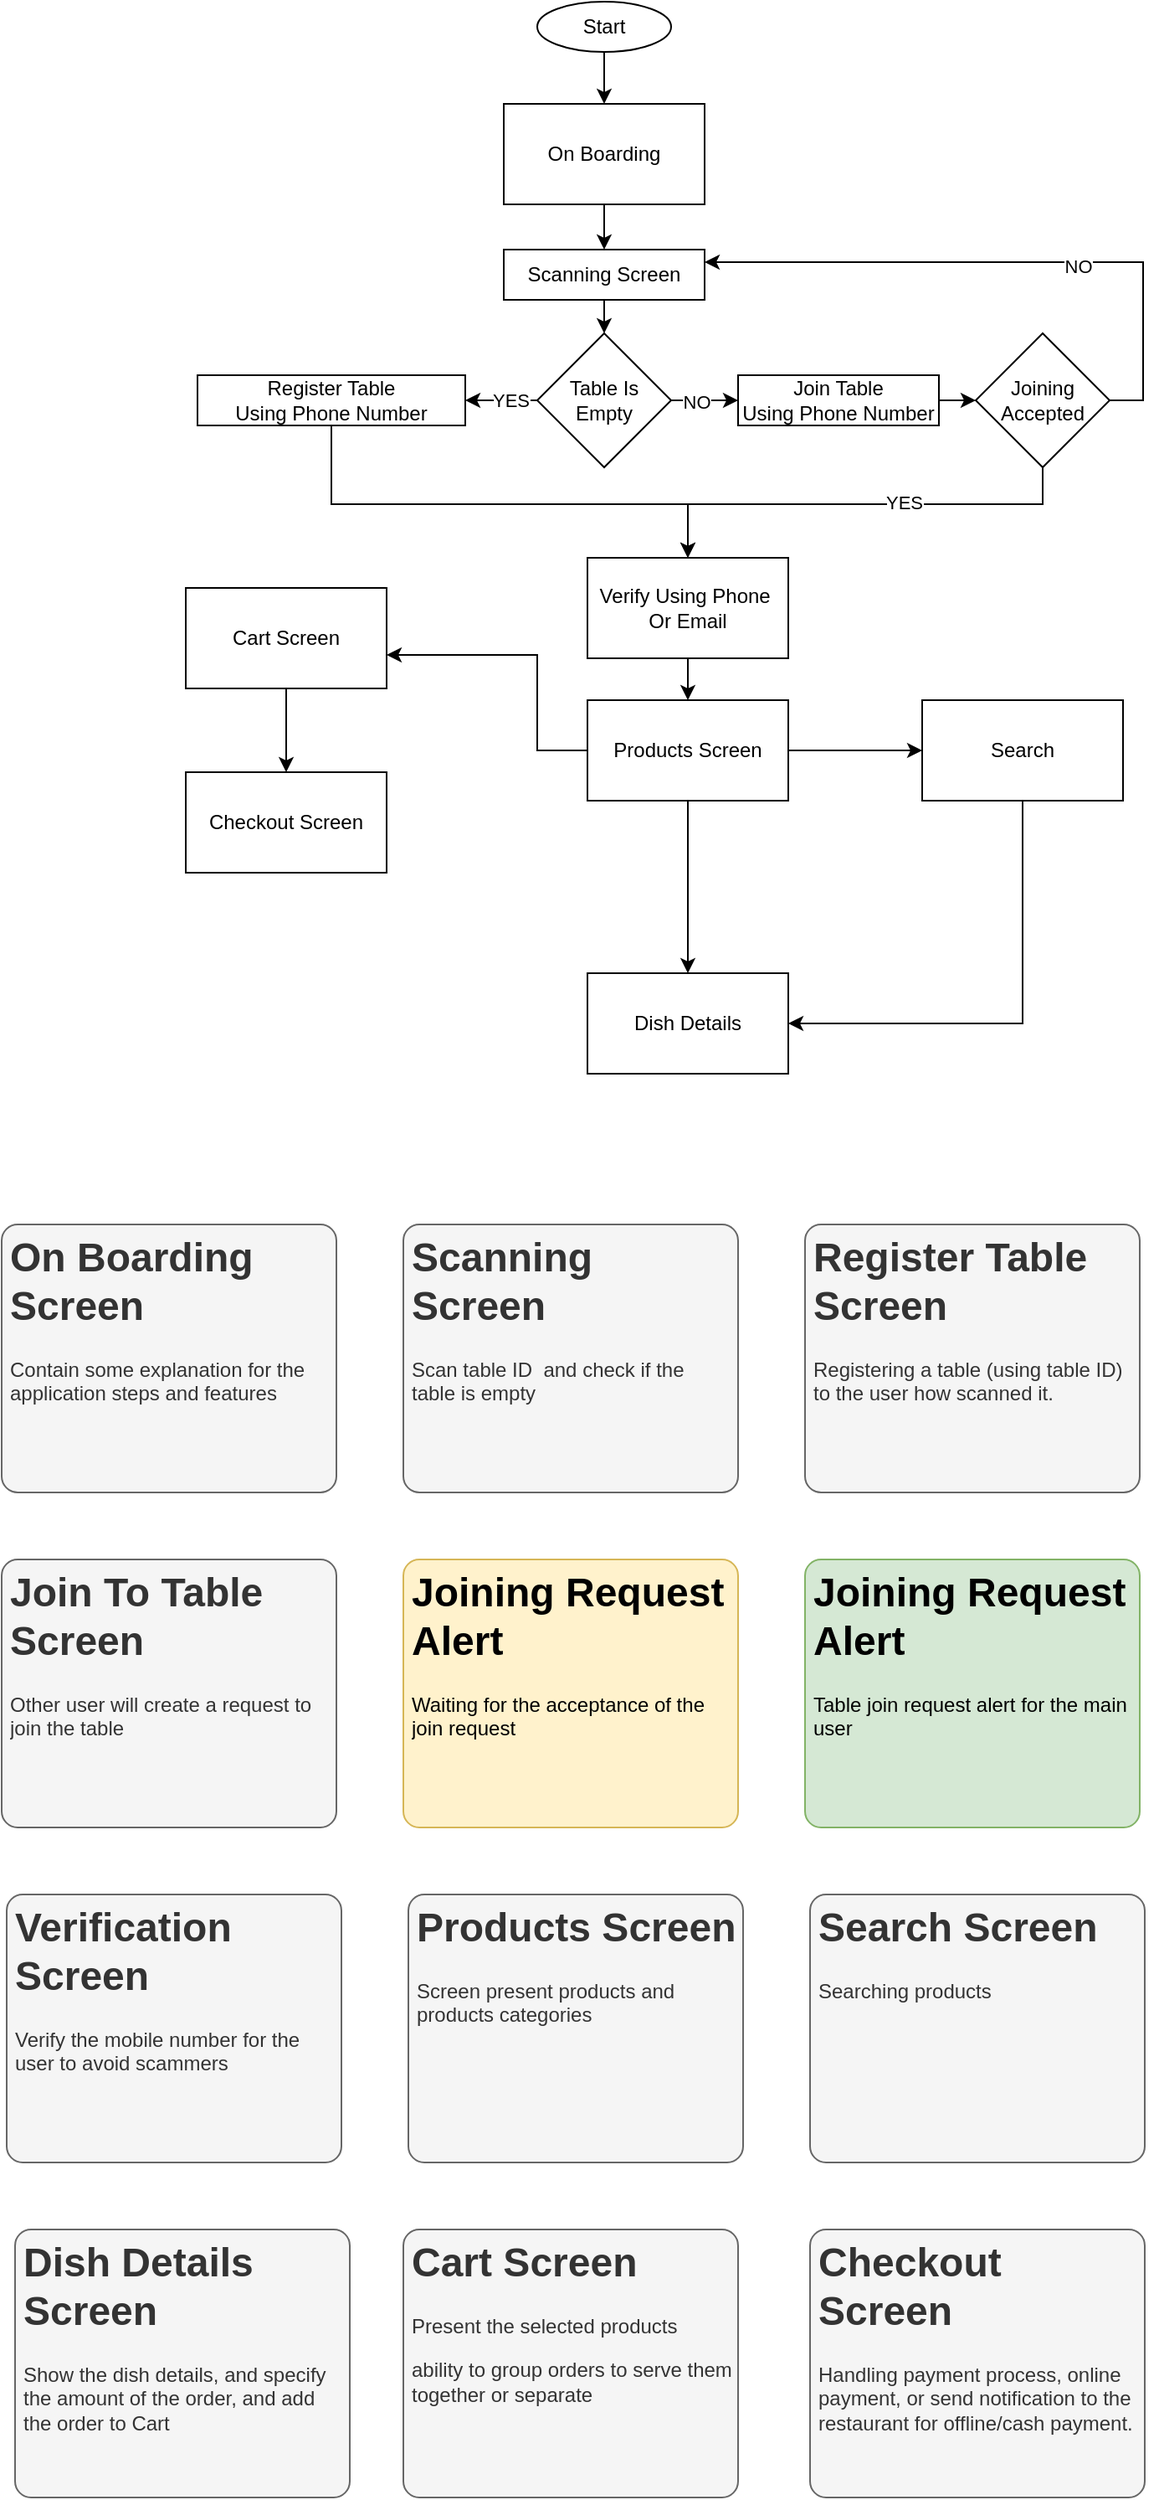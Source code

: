 <mxfile version="20.2.6" type="github">
  <diagram id="wLfZBKLF54eh9CaCKaNa" name="Page-1">
    <mxGraphModel dx="1422" dy="809" grid="1" gridSize="10" guides="1" tooltips="1" connect="1" arrows="1" fold="1" page="1" pageScale="1" pageWidth="850" pageHeight="1100" math="0" shadow="0">
      <root>
        <mxCell id="0" />
        <mxCell id="1" parent="0" />
        <mxCell id="kIiuhckJXXoKXglZYlNq-19" style="edgeStyle=orthogonalEdgeStyle;rounded=0;orthogonalLoop=1;jettySize=auto;html=1;exitX=0.5;exitY=1;exitDx=0;exitDy=0;entryX=0.5;entryY=0;entryDx=0;entryDy=0;" parent="1" source="kIiuhckJXXoKXglZYlNq-1" target="kIiuhckJXXoKXglZYlNq-18" edge="1">
          <mxGeometry relative="1" as="geometry" />
        </mxCell>
        <mxCell id="kIiuhckJXXoKXglZYlNq-1" value="Start" style="ellipse;whiteSpace=wrap;html=1;" parent="1" vertex="1">
          <mxGeometry x="400" y="30" width="80" height="30" as="geometry" />
        </mxCell>
        <mxCell id="kIiuhckJXXoKXglZYlNq-7" style="edgeStyle=orthogonalEdgeStyle;rounded=0;orthogonalLoop=1;jettySize=auto;html=1;exitX=0.5;exitY=1;exitDx=0;exitDy=0;entryX=0.5;entryY=0;entryDx=0;entryDy=0;" parent="1" source="kIiuhckJXXoKXglZYlNq-2" target="kIiuhckJXXoKXglZYlNq-4" edge="1">
          <mxGeometry relative="1" as="geometry" />
        </mxCell>
        <mxCell id="kIiuhckJXXoKXglZYlNq-2" value="Scanning Screen" style="rounded=0;whiteSpace=wrap;html=1;" parent="1" vertex="1">
          <mxGeometry x="380" y="178" width="120" height="30" as="geometry" />
        </mxCell>
        <mxCell id="kIiuhckJXXoKXglZYlNq-16" style="edgeStyle=orthogonalEdgeStyle;rounded=0;orthogonalLoop=1;jettySize=auto;html=1;entryX=0.5;entryY=0;entryDx=0;entryDy=0;exitX=0.5;exitY=1;exitDx=0;exitDy=0;" parent="1" source="kIiuhckJXXoKXglZYlNq-3" target="kIiuhckJXXoKXglZYlNq-13" edge="1">
          <mxGeometry relative="1" as="geometry">
            <mxPoint x="300" y="298" as="sourcePoint" />
            <Array as="points">
              <mxPoint x="277" y="330" />
              <mxPoint x="490" y="330" />
            </Array>
          </mxGeometry>
        </mxCell>
        <mxCell id="kIiuhckJXXoKXglZYlNq-3" value="Register Table&lt;br&gt;Using Phone Number" style="rounded=0;whiteSpace=wrap;html=1;" parent="1" vertex="1">
          <mxGeometry x="197" y="253" width="160" height="30" as="geometry" />
        </mxCell>
        <mxCell id="kIiuhckJXXoKXglZYlNq-23" style="edgeStyle=orthogonalEdgeStyle;rounded=0;orthogonalLoop=1;jettySize=auto;html=1;exitX=1;exitY=0.5;exitDx=0;exitDy=0;entryX=0;entryY=0.5;entryDx=0;entryDy=0;" parent="1" source="kIiuhckJXXoKXglZYlNq-4" target="kIiuhckJXXoKXglZYlNq-5" edge="1">
          <mxGeometry relative="1" as="geometry" />
        </mxCell>
        <mxCell id="RelWcAhf3dRG9UM68E7s-5" value="NO" style="edgeLabel;html=1;align=center;verticalAlign=middle;resizable=0;points=[];" parent="kIiuhckJXXoKXglZYlNq-23" vertex="1" connectable="0">
          <mxGeometry x="-0.25" y="-1" relative="1" as="geometry">
            <mxPoint as="offset" />
          </mxGeometry>
        </mxCell>
        <mxCell id="kIiuhckJXXoKXglZYlNq-24" style="edgeStyle=orthogonalEdgeStyle;rounded=0;orthogonalLoop=1;jettySize=auto;html=1;exitX=0;exitY=0.5;exitDx=0;exitDy=0;entryX=1;entryY=0.5;entryDx=0;entryDy=0;" parent="1" source="kIiuhckJXXoKXglZYlNq-4" target="kIiuhckJXXoKXglZYlNq-3" edge="1">
          <mxGeometry relative="1" as="geometry" />
        </mxCell>
        <mxCell id="RelWcAhf3dRG9UM68E7s-4" value="YES" style="edgeLabel;html=1;align=center;verticalAlign=middle;resizable=0;points=[];" parent="kIiuhckJXXoKXglZYlNq-24" vertex="1" connectable="0">
          <mxGeometry x="-0.238" relative="1" as="geometry">
            <mxPoint as="offset" />
          </mxGeometry>
        </mxCell>
        <mxCell id="kIiuhckJXXoKXglZYlNq-4" value="Table Is Empty" style="rhombus;whiteSpace=wrap;html=1;" parent="1" vertex="1">
          <mxGeometry x="400" y="228" width="80" height="80" as="geometry" />
        </mxCell>
        <mxCell id="kIiuhckJXXoKXglZYlNq-21" style="edgeStyle=orthogonalEdgeStyle;rounded=0;orthogonalLoop=1;jettySize=auto;html=1;exitX=1;exitY=0.5;exitDx=0;exitDy=0;" parent="1" source="kIiuhckJXXoKXglZYlNq-5" target="kIiuhckJXXoKXglZYlNq-10" edge="1">
          <mxGeometry relative="1" as="geometry" />
        </mxCell>
        <mxCell id="kIiuhckJXXoKXglZYlNq-5" value="Join Table&lt;br&gt;Using Phone Number" style="rounded=0;whiteSpace=wrap;html=1;" parent="1" vertex="1">
          <mxGeometry x="520" y="253" width="120" height="30" as="geometry" />
        </mxCell>
        <mxCell id="kIiuhckJXXoKXglZYlNq-17" style="edgeStyle=orthogonalEdgeStyle;rounded=0;orthogonalLoop=1;jettySize=auto;html=1;exitX=0.5;exitY=1;exitDx=0;exitDy=0;entryX=0.5;entryY=0;entryDx=0;entryDy=0;" parent="1" source="kIiuhckJXXoKXglZYlNq-10" target="kIiuhckJXXoKXglZYlNq-13" edge="1">
          <mxGeometry relative="1" as="geometry">
            <mxPoint x="480" y="488" as="targetPoint" />
            <Array as="points">
              <mxPoint x="702" y="330" />
              <mxPoint x="490" y="330" />
            </Array>
          </mxGeometry>
        </mxCell>
        <mxCell id="RelWcAhf3dRG9UM68E7s-2" value="YES" style="edgeLabel;html=1;align=center;verticalAlign=middle;resizable=0;points=[];" parent="kIiuhckJXXoKXglZYlNq-17" vertex="1" connectable="0">
          <mxGeometry x="-0.21" y="-1" relative="1" as="geometry">
            <mxPoint as="offset" />
          </mxGeometry>
        </mxCell>
        <mxCell id="kIiuhckJXXoKXglZYlNq-22" style="edgeStyle=orthogonalEdgeStyle;rounded=0;orthogonalLoop=1;jettySize=auto;html=1;exitX=1;exitY=0.5;exitDx=0;exitDy=0;entryX=1;entryY=0.25;entryDx=0;entryDy=0;" parent="1" source="kIiuhckJXXoKXglZYlNq-10" target="kIiuhckJXXoKXglZYlNq-2" edge="1">
          <mxGeometry relative="1" as="geometry" />
        </mxCell>
        <mxCell id="RelWcAhf3dRG9UM68E7s-3" value="NO" style="edgeLabel;html=1;align=center;verticalAlign=middle;resizable=0;points=[];" parent="kIiuhckJXXoKXglZYlNq-22" vertex="1" connectable="0">
          <mxGeometry x="-0.218" y="2" relative="1" as="geometry">
            <mxPoint x="1" as="offset" />
          </mxGeometry>
        </mxCell>
        <mxCell id="kIiuhckJXXoKXglZYlNq-10" value="Joining Accepted" style="rhombus;whiteSpace=wrap;html=1;" parent="1" vertex="1">
          <mxGeometry x="662" y="228" width="80" height="80" as="geometry" />
        </mxCell>
        <mxCell id="kIiuhckJXXoKXglZYlNq-27" value="" style="edgeStyle=orthogonalEdgeStyle;rounded=0;orthogonalLoop=1;jettySize=auto;html=1;" parent="1" source="kIiuhckJXXoKXglZYlNq-13" target="kIiuhckJXXoKXglZYlNq-26" edge="1">
          <mxGeometry relative="1" as="geometry" />
        </mxCell>
        <mxCell id="kIiuhckJXXoKXglZYlNq-13" value="Verify Using Phone&amp;nbsp;&lt;br&gt;Or Email" style="rounded=0;whiteSpace=wrap;html=1;" parent="1" vertex="1">
          <mxGeometry x="430" y="362" width="120" height="60" as="geometry" />
        </mxCell>
        <mxCell id="kIiuhckJXXoKXglZYlNq-20" style="edgeStyle=orthogonalEdgeStyle;rounded=0;orthogonalLoop=1;jettySize=auto;html=1;exitX=0.5;exitY=1;exitDx=0;exitDy=0;entryX=0.5;entryY=0;entryDx=0;entryDy=0;" parent="1" source="kIiuhckJXXoKXglZYlNq-18" target="kIiuhckJXXoKXglZYlNq-2" edge="1">
          <mxGeometry relative="1" as="geometry" />
        </mxCell>
        <mxCell id="kIiuhckJXXoKXglZYlNq-18" value="On Boarding" style="rounded=0;whiteSpace=wrap;html=1;" parent="1" vertex="1">
          <mxGeometry x="380" y="91" width="120" height="60" as="geometry" />
        </mxCell>
        <mxCell id="kIiuhckJXXoKXglZYlNq-37" value="" style="edgeStyle=orthogonalEdgeStyle;rounded=0;orthogonalLoop=1;jettySize=auto;html=1;" parent="1" source="kIiuhckJXXoKXglZYlNq-26" target="kIiuhckJXXoKXglZYlNq-36" edge="1">
          <mxGeometry relative="1" as="geometry" />
        </mxCell>
        <mxCell id="kIiuhckJXXoKXglZYlNq-39" value="" style="edgeStyle=orthogonalEdgeStyle;rounded=0;orthogonalLoop=1;jettySize=auto;html=1;" parent="1" source="kIiuhckJXXoKXglZYlNq-26" target="kIiuhckJXXoKXglZYlNq-38" edge="1">
          <mxGeometry relative="1" as="geometry" />
        </mxCell>
        <mxCell id="iNN-2dPBKqNoONr02iiE-2" value="" style="edgeStyle=orthogonalEdgeStyle;rounded=0;orthogonalLoop=1;jettySize=auto;html=1;" edge="1" parent="1" source="kIiuhckJXXoKXglZYlNq-26" target="iNN-2dPBKqNoONr02iiE-1">
          <mxGeometry relative="1" as="geometry">
            <Array as="points">
              <mxPoint x="400" y="477" />
              <mxPoint x="400" y="420" />
            </Array>
          </mxGeometry>
        </mxCell>
        <mxCell id="kIiuhckJXXoKXglZYlNq-26" value="Products Screen" style="whiteSpace=wrap;html=1;rounded=0;" parent="1" vertex="1">
          <mxGeometry x="430" y="447" width="120" height="60" as="geometry" />
        </mxCell>
        <mxCell id="kIiuhckJXXoKXglZYlNq-36" value="Dish Details" style="whiteSpace=wrap;html=1;rounded=0;" parent="1" vertex="1">
          <mxGeometry x="430" y="610" width="120" height="60" as="geometry" />
        </mxCell>
        <mxCell id="kIiuhckJXXoKXglZYlNq-42" style="edgeStyle=orthogonalEdgeStyle;rounded=0;orthogonalLoop=1;jettySize=auto;html=1;exitX=0.5;exitY=1;exitDx=0;exitDy=0;entryX=1;entryY=0.5;entryDx=0;entryDy=0;" parent="1" source="kIiuhckJXXoKXglZYlNq-38" target="kIiuhckJXXoKXglZYlNq-36" edge="1">
          <mxGeometry relative="1" as="geometry" />
        </mxCell>
        <mxCell id="kIiuhckJXXoKXglZYlNq-38" value="Search" style="whiteSpace=wrap;html=1;rounded=0;" parent="1" vertex="1">
          <mxGeometry x="630" y="447" width="120" height="60" as="geometry" />
        </mxCell>
        <mxCell id="iNN-2dPBKqNoONr02iiE-4" value="" style="edgeStyle=orthogonalEdgeStyle;rounded=0;orthogonalLoop=1;jettySize=auto;html=1;" edge="1" parent="1" source="iNN-2dPBKqNoONr02iiE-1" target="iNN-2dPBKqNoONr02iiE-3">
          <mxGeometry relative="1" as="geometry" />
        </mxCell>
        <mxCell id="iNN-2dPBKqNoONr02iiE-1" value="Cart Screen" style="whiteSpace=wrap;html=1;rounded=0;" vertex="1" parent="1">
          <mxGeometry x="190" y="380" width="120" height="60" as="geometry" />
        </mxCell>
        <mxCell id="iNN-2dPBKqNoONr02iiE-3" value="Checkout Screen" style="whiteSpace=wrap;html=1;rounded=0;" vertex="1" parent="1">
          <mxGeometry x="190" y="490" width="120" height="60" as="geometry" />
        </mxCell>
        <mxCell id="iNN-2dPBKqNoONr02iiE-9" value="&lt;h1&gt;On Boarding Screen&lt;/h1&gt;&lt;p&gt;Contain some explanation for the application steps and features&lt;/p&gt;" style="text;html=1;spacing=5;spacingTop=-20;whiteSpace=wrap;overflow=hidden;rounded=1;fillColor=#f5f5f5;fontColor=#333333;strokeColor=#666666;arcSize=6;" vertex="1" parent="1">
          <mxGeometry x="80" y="760" width="200" height="160" as="geometry" />
        </mxCell>
        <mxCell id="iNN-2dPBKqNoONr02iiE-11" value="&lt;h1&gt;Scanning Screen&lt;/h1&gt;&lt;p&gt;Scan table ID&amp;nbsp; and check if the table is empty&lt;/p&gt;" style="text;html=1;spacing=5;spacingTop=-20;whiteSpace=wrap;overflow=hidden;rounded=1;fillColor=#f5f5f5;fontColor=#333333;strokeColor=#666666;arcSize=6;" vertex="1" parent="1">
          <mxGeometry x="320" y="760" width="200" height="160" as="geometry" />
        </mxCell>
        <mxCell id="iNN-2dPBKqNoONr02iiE-12" value="&lt;h1&gt;Register Table Screen&lt;/h1&gt;&lt;p&gt;Registering a table (using table ID) to the user how scanned it.&lt;/p&gt;" style="text;html=1;spacing=5;spacingTop=-20;whiteSpace=wrap;overflow=hidden;rounded=1;fillColor=#f5f5f5;fontColor=#333333;strokeColor=#666666;arcSize=6;" vertex="1" parent="1">
          <mxGeometry x="560" y="760" width="200" height="160" as="geometry" />
        </mxCell>
        <mxCell id="iNN-2dPBKqNoONr02iiE-13" value="&lt;h1&gt;Join To Table Screen&lt;/h1&gt;&lt;p&gt;Other user will create a request to join the table&amp;nbsp;&lt;/p&gt;" style="text;html=1;spacing=5;spacingTop=-20;whiteSpace=wrap;overflow=hidden;rounded=1;fillColor=#f5f5f5;fontColor=#333333;strokeColor=#666666;arcSize=6;" vertex="1" parent="1">
          <mxGeometry x="80" y="960" width="200" height="160" as="geometry" />
        </mxCell>
        <mxCell id="iNN-2dPBKqNoONr02iiE-14" value="&lt;h1&gt;Joining Request Alert&lt;/h1&gt;&lt;p&gt;Waiting for the acceptance of the join request&lt;/p&gt;" style="text;html=1;spacing=5;spacingTop=-20;whiteSpace=wrap;overflow=hidden;rounded=1;fillColor=#fff2cc;strokeColor=#d6b656;arcSize=6;" vertex="1" parent="1">
          <mxGeometry x="320" y="960" width="200" height="160" as="geometry" />
        </mxCell>
        <mxCell id="iNN-2dPBKqNoONr02iiE-15" value="&lt;h1&gt;Joining Request Alert&lt;/h1&gt;&lt;p&gt;Table join request alert for the main user&lt;/p&gt;" style="text;html=1;spacing=5;spacingTop=-20;whiteSpace=wrap;overflow=hidden;rounded=1;fillColor=#d5e8d4;strokeColor=#82b366;arcSize=6;" vertex="1" parent="1">
          <mxGeometry x="560" y="960" width="200" height="160" as="geometry" />
        </mxCell>
        <mxCell id="iNN-2dPBKqNoONr02iiE-16" value="&lt;h1&gt;Verification Screen&lt;/h1&gt;&lt;p&gt;Verify the mobile number for the user to avoid scammers&amp;nbsp;&lt;/p&gt;" style="text;html=1;spacing=5;spacingTop=-20;whiteSpace=wrap;overflow=hidden;rounded=1;fillColor=#f5f5f5;fontColor=#333333;strokeColor=#666666;arcSize=6;" vertex="1" parent="1">
          <mxGeometry x="83" y="1160" width="200" height="160" as="geometry" />
        </mxCell>
        <mxCell id="iNN-2dPBKqNoONr02iiE-17" value="&lt;h1&gt;Products Screen&lt;/h1&gt;&lt;p&gt;Screen present products and products categories&lt;/p&gt;" style="text;html=1;spacing=5;spacingTop=-20;whiteSpace=wrap;overflow=hidden;rounded=1;fillColor=#f5f5f5;fontColor=#333333;strokeColor=#666666;arcSize=6;" vertex="1" parent="1">
          <mxGeometry x="323" y="1160" width="200" height="160" as="geometry" />
        </mxCell>
        <mxCell id="iNN-2dPBKqNoONr02iiE-18" value="&lt;h1&gt;Search Screen&lt;/h1&gt;&lt;p&gt;Searching products&lt;/p&gt;" style="text;html=1;spacing=5;spacingTop=-20;whiteSpace=wrap;overflow=hidden;rounded=1;fillColor=#f5f5f5;fontColor=#333333;strokeColor=#666666;arcSize=6;" vertex="1" parent="1">
          <mxGeometry x="563" y="1160" width="200" height="160" as="geometry" />
        </mxCell>
        <mxCell id="iNN-2dPBKqNoONr02iiE-19" value="&lt;h1&gt;Cart Screen&lt;/h1&gt;&lt;p&gt;Present the selected products&lt;/p&gt;&lt;p&gt;ability to group orders to serve them together or separate&lt;/p&gt;" style="text;html=1;spacing=5;spacingTop=-20;whiteSpace=wrap;overflow=hidden;rounded=1;fillColor=#f5f5f5;fontColor=#333333;strokeColor=#666666;arcSize=6;" vertex="1" parent="1">
          <mxGeometry x="320" y="1360" width="200" height="160" as="geometry" />
        </mxCell>
        <mxCell id="iNN-2dPBKqNoONr02iiE-20" value="&lt;h1&gt;Checkout Screen&lt;/h1&gt;&lt;p&gt;Handling payment process, online payment, or send notification to the restaurant for offline/cash payment.&lt;/p&gt;" style="text;html=1;spacing=5;spacingTop=-20;whiteSpace=wrap;overflow=hidden;rounded=1;fillColor=#f5f5f5;fontColor=#333333;strokeColor=#666666;arcSize=6;" vertex="1" parent="1">
          <mxGeometry x="563" y="1360" width="200" height="160" as="geometry" />
        </mxCell>
        <mxCell id="iNN-2dPBKqNoONr02iiE-21" value="&lt;h1&gt;Dish Details Screen&lt;/h1&gt;&lt;p&gt;Show the dish details, and specify the amount of the order, and add the order to Cart&lt;/p&gt;" style="text;html=1;spacing=5;spacingTop=-20;whiteSpace=wrap;overflow=hidden;rounded=1;fillColor=#f5f5f5;fontColor=#333333;strokeColor=#666666;arcSize=6;" vertex="1" parent="1">
          <mxGeometry x="88" y="1360" width="200" height="160" as="geometry" />
        </mxCell>
      </root>
    </mxGraphModel>
  </diagram>
</mxfile>
